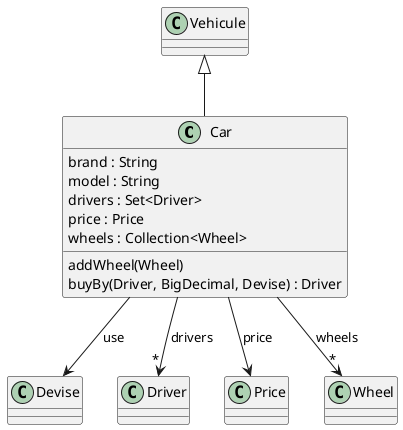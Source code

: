 @startuml

class "Car" {
  brand : String
  model : String
  drivers : Set<Driver>
  price : Price
  wheels : Collection<Wheel>
  addWheel(Wheel)
  buyBy(Driver, BigDecimal, Devise) : Driver
}

"Car" --> "Devise" : use
"Car" --> "*" "Driver" : drivers
"Car" --> "Price" : price
"Car" --> "*" "Wheel" : wheels
"Vehicule" <|-- "Car"

@enduml